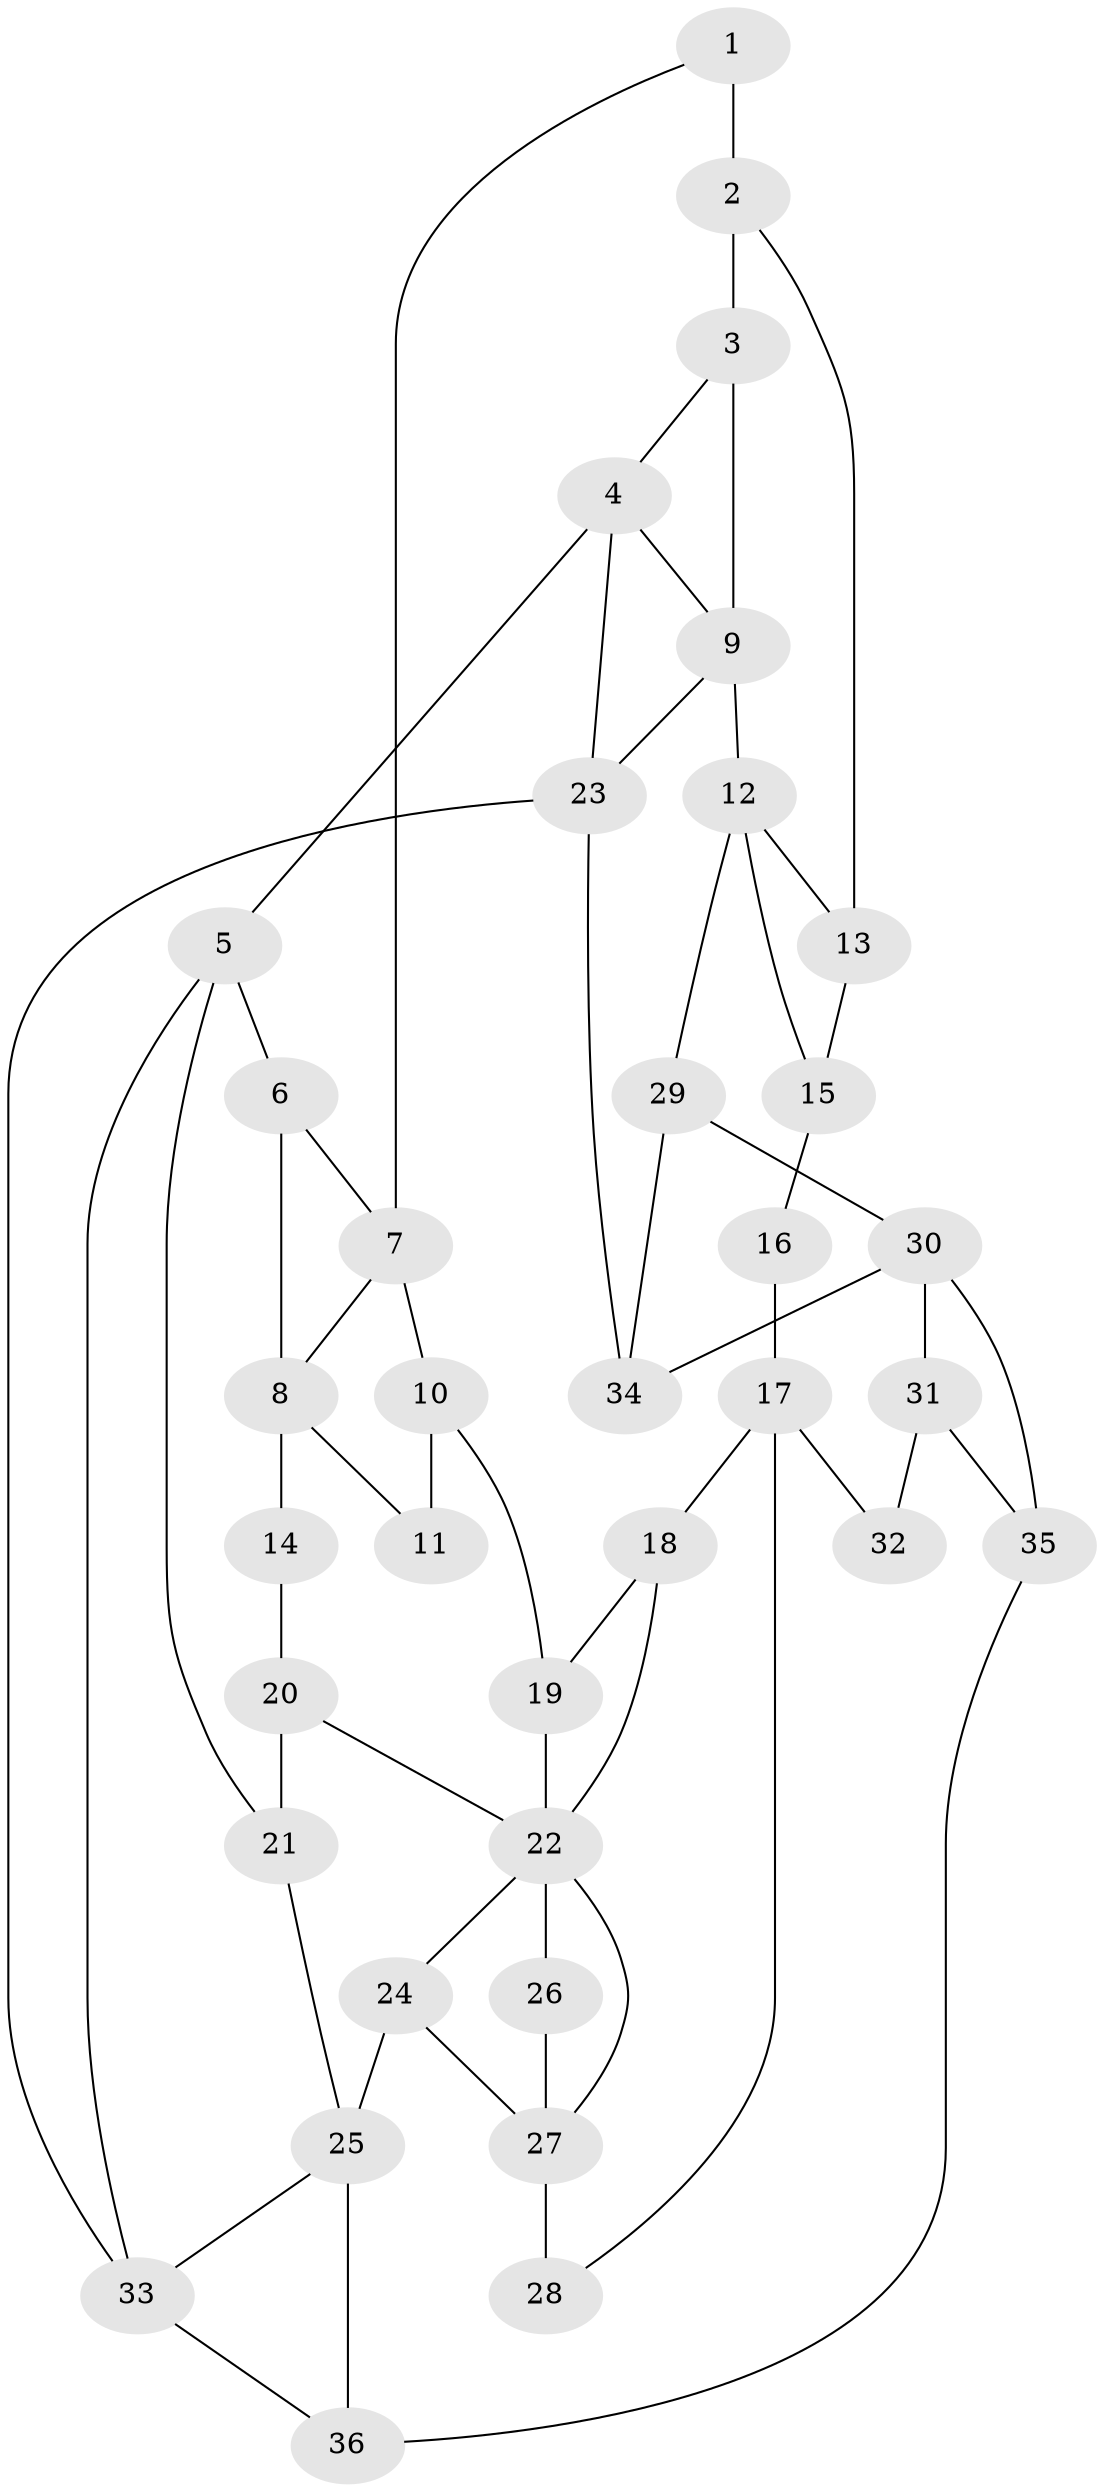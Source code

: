 // original degree distribution, {3: 0.027777777777777776, 4: 0.2916666666666667, 6: 0.2638888888888889, 5: 0.4166666666666667}
// Generated by graph-tools (version 1.1) at 2025/54/03/04/25 22:54:32]
// undirected, 36 vertices, 58 edges
graph export_dot {
  node [color=gray90,style=filled];
  1;
  2;
  3;
  4;
  5;
  6;
  7;
  8;
  9;
  10;
  11;
  12;
  13;
  14;
  15;
  16;
  17;
  18;
  19;
  20;
  21;
  22;
  23;
  24;
  25;
  26;
  27;
  28;
  29;
  30;
  31;
  32;
  33;
  34;
  35;
  36;
  1 -- 2 [weight=2.0];
  1 -- 7 [weight=1.0];
  2 -- 3 [weight=2.0];
  2 -- 13 [weight=2.0];
  3 -- 4 [weight=1.0];
  3 -- 9 [weight=2.0];
  4 -- 5 [weight=1.0];
  4 -- 9 [weight=1.0];
  4 -- 23 [weight=1.0];
  5 -- 6 [weight=1.0];
  5 -- 21 [weight=1.0];
  5 -- 33 [weight=1.0];
  6 -- 7 [weight=1.0];
  6 -- 8 [weight=1.0];
  7 -- 8 [weight=1.0];
  7 -- 10 [weight=1.0];
  8 -- 11 [weight=2.0];
  8 -- 14 [weight=2.0];
  9 -- 12 [weight=2.0];
  9 -- 23 [weight=1.0];
  10 -- 11 [weight=1.0];
  10 -- 19 [weight=1.0];
  12 -- 13 [weight=1.0];
  12 -- 15 [weight=1.0];
  12 -- 29 [weight=1.0];
  13 -- 15 [weight=1.0];
  14 -- 20 [weight=1.0];
  15 -- 16 [weight=1.0];
  16 -- 17 [weight=2.0];
  17 -- 18 [weight=1.0];
  17 -- 28 [weight=1.0];
  17 -- 32 [weight=2.0];
  18 -- 19 [weight=1.0];
  18 -- 22 [weight=1.0];
  19 -- 22 [weight=1.0];
  20 -- 21 [weight=1.0];
  20 -- 22 [weight=1.0];
  21 -- 25 [weight=1.0];
  22 -- 24 [weight=1.0];
  22 -- 26 [weight=1.0];
  22 -- 27 [weight=1.0];
  23 -- 33 [weight=1.0];
  23 -- 34 [weight=1.0];
  24 -- 25 [weight=2.0];
  24 -- 27 [weight=1.0];
  25 -- 33 [weight=1.0];
  25 -- 36 [weight=2.0];
  26 -- 27 [weight=2.0];
  27 -- 28 [weight=2.0];
  29 -- 30 [weight=1.0];
  29 -- 34 [weight=1.0];
  30 -- 31 [weight=3.0];
  30 -- 34 [weight=1.0];
  30 -- 35 [weight=1.0];
  31 -- 32 [weight=2.0];
  31 -- 35 [weight=1.0];
  33 -- 36 [weight=1.0];
  35 -- 36 [weight=1.0];
}
